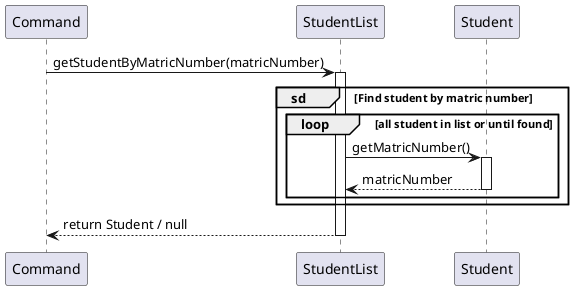 @startuml
participant Command
participant "StudentList" as SList
participant "Student" as Student

Command -> SList : getStudentByMatricNumber(matricNumber)

activate SList
group sd [Find student by matric number]
loop all student in list or until found
    SList -> Student : getMatricNumber()
    activate Student
    Student --> SList : matricNumber
    deactivate
end
end

SList --> Command : return Student / null
deactivate

@enduml
